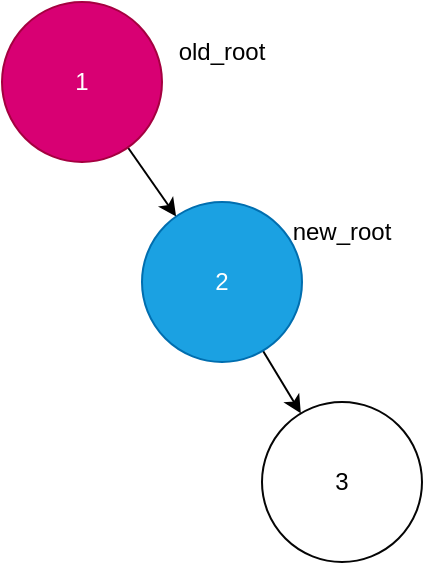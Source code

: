 <mxfile>
    <diagram id="fF0ErYZDOh8c472ttAFt" name="第 1 页">
        <mxGraphModel dx="239" dy="360" grid="1" gridSize="10" guides="1" tooltips="1" connect="1" arrows="1" fold="1" page="1" pageScale="1" pageWidth="827" pageHeight="1169" background="#ffffff" math="0" shadow="0">
            <root>
                <mxCell id="0"/>
                <mxCell id="1" parent="0"/>
                <mxCell id="20" style="edgeStyle=none;html=1;strokeColor=#000000;fontColor=#000000;" parent="1" source="2" target="3" edge="1">
                    <mxGeometry relative="1" as="geometry"/>
                </mxCell>
                <mxCell id="2" value="1" style="ellipse;whiteSpace=wrap;html=1;aspect=fixed;fillColor=#d80073;fontColor=#ffffff;strokeColor=#A50040;" parent="1" vertex="1">
                    <mxGeometry x="80" y="110" width="80" height="80" as="geometry"/>
                </mxCell>
                <mxCell id="27" style="edgeStyle=none;html=1;strokeColor=#000000;" parent="1" source="3" target="4" edge="1">
                    <mxGeometry relative="1" as="geometry">
                        <mxPoint x="140" y="280" as="targetPoint"/>
                    </mxGeometry>
                </mxCell>
                <mxCell id="3" value="2" style="ellipse;whiteSpace=wrap;html=1;aspect=fixed;fillColor=#1ba1e2;fontColor=#ffffff;strokeColor=#006EAF;" parent="1" vertex="1">
                    <mxGeometry x="150" y="210" width="80" height="80" as="geometry"/>
                </mxCell>
                <mxCell id="4" value="3" style="ellipse;whiteSpace=wrap;html=1;aspect=fixed;strokeColor=#050505;fillStyle=auto;fillColor=default;" parent="1" vertex="1">
                    <mxGeometry x="210" y="310" width="80" height="80" as="geometry"/>
                </mxCell>
                <mxCell id="18" value="&lt;font color=&quot;#000000&quot;&gt;old_root&lt;/font&gt;" style="text;html=1;align=center;verticalAlign=middle;whiteSpace=wrap;rounded=0;" parent="1" vertex="1">
                    <mxGeometry x="160" y="120" width="60" height="30" as="geometry"/>
                </mxCell>
                <mxCell id="19" value="new_root" style="text;html=1;strokeColor=none;fillColor=none;align=center;verticalAlign=middle;whiteSpace=wrap;rounded=0;fontColor=#000000;labelBackgroundColor=none;" parent="1" vertex="1">
                    <mxGeometry x="220" y="210" width="60" height="30" as="geometry"/>
                </mxCell>
            </root>
        </mxGraphModel>
    </diagram>
</mxfile>